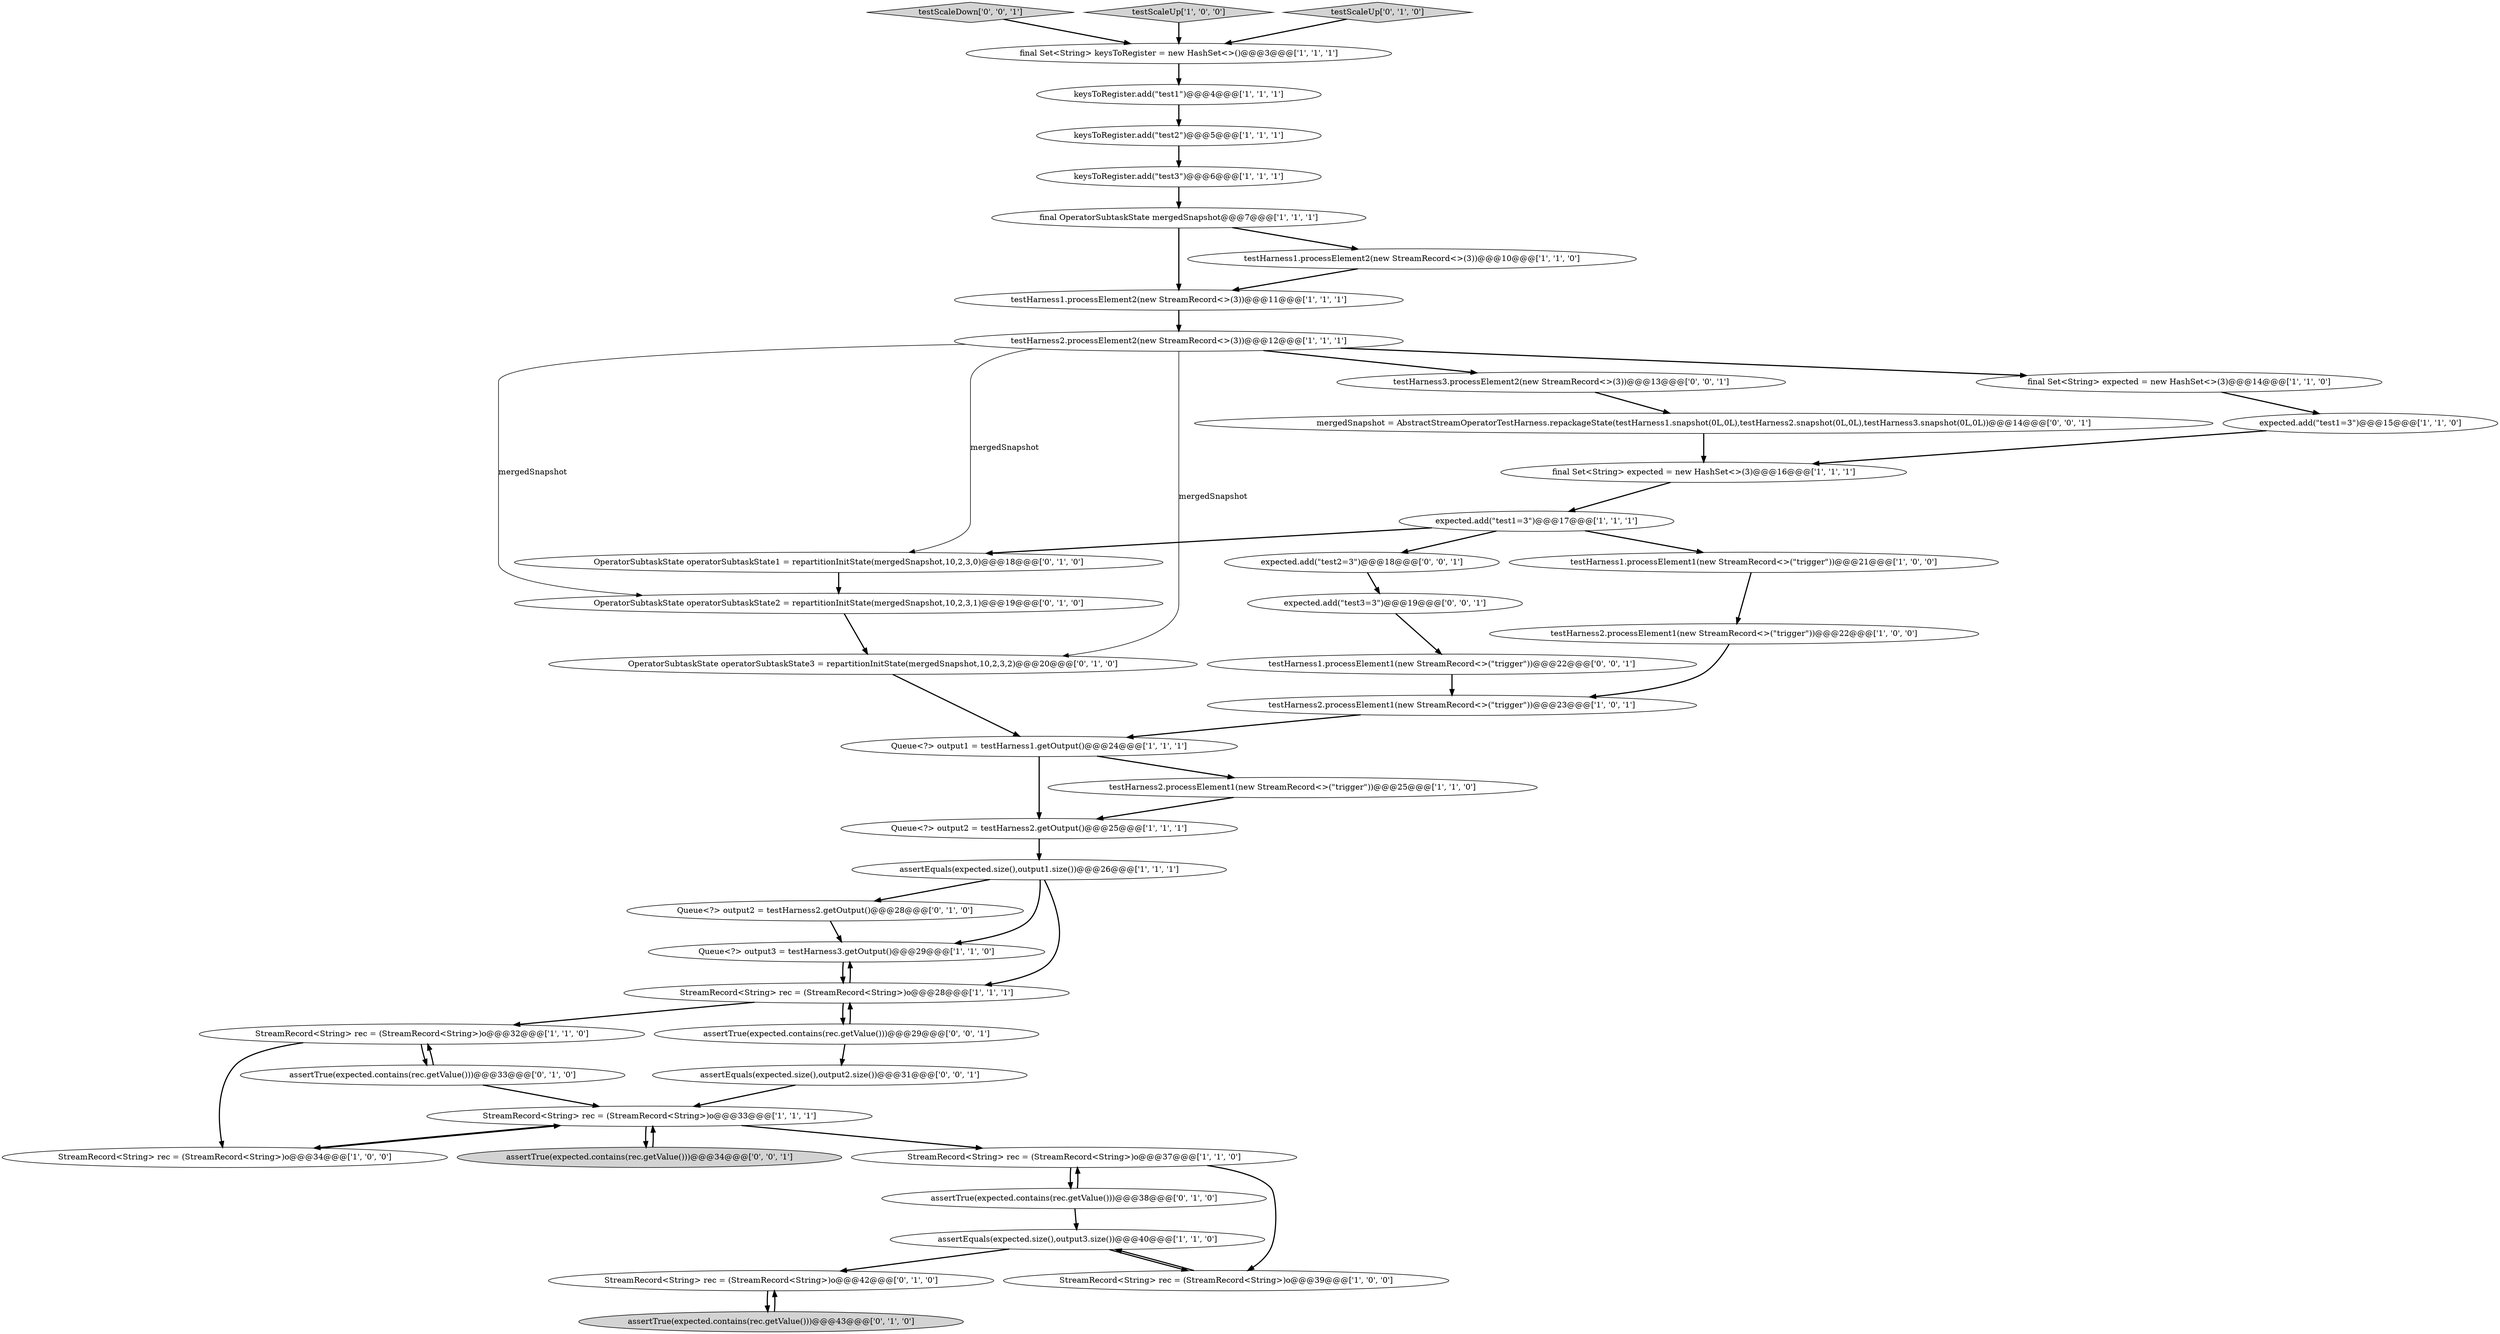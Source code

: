 digraph {
18 [style = filled, label = "testHarness1.processElement1(new StreamRecord<>(\"trigger\"))@@@21@@@['1', '0', '0']", fillcolor = white, shape = ellipse image = "AAA0AAABBB1BBB"];
6 [style = filled, label = "Queue<?> output3 = testHarness3.getOutput()@@@29@@@['1', '1', '0']", fillcolor = white, shape = ellipse image = "AAA0AAABBB1BBB"];
37 [style = filled, label = "testScaleDown['0', '0', '1']", fillcolor = lightgray, shape = diamond image = "AAA0AAABBB3BBB"];
32 [style = filled, label = "OperatorSubtaskState operatorSubtaskState3 = repartitionInitState(mergedSnapshot,10,2,3,2)@@@20@@@['0', '1', '0']", fillcolor = white, shape = ellipse image = "AAA0AAABBB2BBB"];
12 [style = filled, label = "keysToRegister.add(\"test1\")@@@4@@@['1', '1', '1']", fillcolor = white, shape = ellipse image = "AAA0AAABBB1BBB"];
7 [style = filled, label = "assertEquals(expected.size(),output3.size())@@@40@@@['1', '1', '0']", fillcolor = white, shape = ellipse image = "AAA0AAABBB1BBB"];
24 [style = filled, label = "Queue<?> output1 = testHarness1.getOutput()@@@24@@@['1', '1', '1']", fillcolor = white, shape = ellipse image = "AAA0AAABBB1BBB"];
35 [style = filled, label = "assertTrue(expected.contains(rec.getValue()))@@@38@@@['0', '1', '0']", fillcolor = white, shape = ellipse image = "AAA0AAABBB2BBB"];
5 [style = filled, label = "testHarness2.processElement1(new StreamRecord<>(\"trigger\"))@@@22@@@['1', '0', '0']", fillcolor = white, shape = ellipse image = "AAA0AAABBB1BBB"];
27 [style = filled, label = "StreamRecord<String> rec = (StreamRecord<String>)o@@@32@@@['1', '1', '0']", fillcolor = white, shape = ellipse image = "AAA0AAABBB1BBB"];
28 [style = filled, label = "OperatorSubtaskState operatorSubtaskState2 = repartitionInitState(mergedSnapshot,10,2,3,1)@@@19@@@['0', '1', '0']", fillcolor = white, shape = ellipse image = "AAA0AAABBB2BBB"];
39 [style = filled, label = "mergedSnapshot = AbstractStreamOperatorTestHarness.repackageState(testHarness1.snapshot(0L,0L),testHarness2.snapshot(0L,0L),testHarness3.snapshot(0L,0L))@@@14@@@['0', '0', '1']", fillcolor = white, shape = ellipse image = "AAA0AAABBB3BBB"];
44 [style = filled, label = "assertTrue(expected.contains(rec.getValue()))@@@34@@@['0', '0', '1']", fillcolor = lightgray, shape = ellipse image = "AAA0AAABBB3BBB"];
31 [style = filled, label = "assertTrue(expected.contains(rec.getValue()))@@@43@@@['0', '1', '0']", fillcolor = lightgray, shape = ellipse image = "AAA0AAABBB2BBB"];
15 [style = filled, label = "StreamRecord<String> rec = (StreamRecord<String>)o@@@34@@@['1', '0', '0']", fillcolor = white, shape = ellipse image = "AAA0AAABBB1BBB"];
30 [style = filled, label = "StreamRecord<String> rec = (StreamRecord<String>)o@@@42@@@['0', '1', '0']", fillcolor = white, shape = ellipse image = "AAA0AAABBB2BBB"];
29 [style = filled, label = "Queue<?> output2 = testHarness2.getOutput()@@@28@@@['0', '1', '0']", fillcolor = white, shape = ellipse image = "AAA0AAABBB2BBB"];
8 [style = filled, label = "StreamRecord<String> rec = (StreamRecord<String>)o@@@33@@@['1', '1', '1']", fillcolor = white, shape = ellipse image = "AAA0AAABBB1BBB"];
19 [style = filled, label = "final OperatorSubtaskState mergedSnapshot@@@7@@@['1', '1', '1']", fillcolor = white, shape = ellipse image = "AAA0AAABBB1BBB"];
22 [style = filled, label = "StreamRecord<String> rec = (StreamRecord<String>)o@@@39@@@['1', '0', '0']", fillcolor = white, shape = ellipse image = "AAA0AAABBB1BBB"];
20 [style = filled, label = "testHarness1.processElement2(new StreamRecord<>(3))@@@11@@@['1', '1', '1']", fillcolor = white, shape = ellipse image = "AAA0AAABBB1BBB"];
0 [style = filled, label = "StreamRecord<String> rec = (StreamRecord<String>)o@@@28@@@['1', '1', '1']", fillcolor = white, shape = ellipse image = "AAA0AAABBB1BBB"];
2 [style = filled, label = "assertEquals(expected.size(),output1.size())@@@26@@@['1', '1', '1']", fillcolor = white, shape = ellipse image = "AAA0AAABBB1BBB"];
14 [style = filled, label = "testHarness1.processElement2(new StreamRecord<>(3))@@@10@@@['1', '1', '0']", fillcolor = white, shape = ellipse image = "AAA0AAABBB1BBB"];
16 [style = filled, label = "StreamRecord<String> rec = (StreamRecord<String>)o@@@37@@@['1', '1', '0']", fillcolor = white, shape = ellipse image = "AAA0AAABBB1BBB"];
43 [style = filled, label = "testHarness1.processElement1(new StreamRecord<>(\"trigger\"))@@@22@@@['0', '0', '1']", fillcolor = white, shape = ellipse image = "AAA0AAABBB3BBB"];
9 [style = filled, label = "testHarness2.processElement2(new StreamRecord<>(3))@@@12@@@['1', '1', '1']", fillcolor = white, shape = ellipse image = "AAA0AAABBB1BBB"];
1 [style = filled, label = "final Set<String> expected = new HashSet<>(3)@@@14@@@['1', '1', '0']", fillcolor = white, shape = ellipse image = "AAA0AAABBB1BBB"];
11 [style = filled, label = "expected.add(\"test1=3\")@@@15@@@['1', '1', '0']", fillcolor = white, shape = ellipse image = "AAA0AAABBB1BBB"];
21 [style = filled, label = "Queue<?> output2 = testHarness2.getOutput()@@@25@@@['1', '1', '1']", fillcolor = white, shape = ellipse image = "AAA0AAABBB1BBB"];
40 [style = filled, label = "testHarness3.processElement2(new StreamRecord<>(3))@@@13@@@['0', '0', '1']", fillcolor = white, shape = ellipse image = "AAA0AAABBB3BBB"];
3 [style = filled, label = "testScaleUp['1', '0', '0']", fillcolor = lightgray, shape = diamond image = "AAA0AAABBB1BBB"];
10 [style = filled, label = "testHarness2.processElement1(new StreamRecord<>(\"trigger\"))@@@25@@@['1', '1', '0']", fillcolor = white, shape = ellipse image = "AAA0AAABBB1BBB"];
25 [style = filled, label = "keysToRegister.add(\"test2\")@@@5@@@['1', '1', '1']", fillcolor = white, shape = ellipse image = "AAA0AAABBB1BBB"];
4 [style = filled, label = "testHarness2.processElement1(new StreamRecord<>(\"trigger\"))@@@23@@@['1', '0', '1']", fillcolor = white, shape = ellipse image = "AAA0AAABBB1BBB"];
41 [style = filled, label = "expected.add(\"test2=3\")@@@18@@@['0', '0', '1']", fillcolor = white, shape = ellipse image = "AAA0AAABBB3BBB"];
26 [style = filled, label = "expected.add(\"test1=3\")@@@17@@@['1', '1', '1']", fillcolor = white, shape = ellipse image = "AAA0AAABBB1BBB"];
45 [style = filled, label = "assertTrue(expected.contains(rec.getValue()))@@@29@@@['0', '0', '1']", fillcolor = white, shape = ellipse image = "AAA0AAABBB3BBB"];
33 [style = filled, label = "OperatorSubtaskState operatorSubtaskState1 = repartitionInitState(mergedSnapshot,10,2,3,0)@@@18@@@['0', '1', '0']", fillcolor = white, shape = ellipse image = "AAA0AAABBB2BBB"];
34 [style = filled, label = "assertTrue(expected.contains(rec.getValue()))@@@33@@@['0', '1', '0']", fillcolor = white, shape = ellipse image = "AAA0AAABBB2BBB"];
17 [style = filled, label = "final Set<String> expected = new HashSet<>(3)@@@16@@@['1', '1', '1']", fillcolor = white, shape = ellipse image = "AAA0AAABBB1BBB"];
13 [style = filled, label = "keysToRegister.add(\"test3\")@@@6@@@['1', '1', '1']", fillcolor = white, shape = ellipse image = "AAA0AAABBB1BBB"];
38 [style = filled, label = "assertEquals(expected.size(),output2.size())@@@31@@@['0', '0', '1']", fillcolor = white, shape = ellipse image = "AAA0AAABBB3BBB"];
42 [style = filled, label = "expected.add(\"test3=3\")@@@19@@@['0', '0', '1']", fillcolor = white, shape = ellipse image = "AAA0AAABBB3BBB"];
23 [style = filled, label = "final Set<String> keysToRegister = new HashSet<>()@@@3@@@['1', '1', '1']", fillcolor = white, shape = ellipse image = "AAA0AAABBB1BBB"];
36 [style = filled, label = "testScaleUp['0', '1', '0']", fillcolor = lightgray, shape = diamond image = "AAA0AAABBB2BBB"];
0->6 [style = bold, label=""];
8->16 [style = bold, label=""];
24->21 [style = bold, label=""];
12->25 [style = bold, label=""];
45->38 [style = bold, label=""];
39->17 [style = bold, label=""];
43->4 [style = bold, label=""];
17->26 [style = bold, label=""];
26->18 [style = bold, label=""];
10->21 [style = bold, label=""];
13->19 [style = bold, label=""];
38->8 [style = bold, label=""];
9->28 [style = solid, label="mergedSnapshot"];
19->20 [style = bold, label=""];
6->0 [style = bold, label=""];
28->32 [style = bold, label=""];
18->5 [style = bold, label=""];
9->40 [style = bold, label=""];
42->43 [style = bold, label=""];
0->45 [style = bold, label=""];
26->33 [style = bold, label=""];
27->15 [style = bold, label=""];
16->22 [style = bold, label=""];
7->22 [style = bold, label=""];
11->17 [style = bold, label=""];
45->0 [style = bold, label=""];
24->10 [style = bold, label=""];
35->16 [style = bold, label=""];
35->7 [style = bold, label=""];
9->33 [style = solid, label="mergedSnapshot"];
33->28 [style = bold, label=""];
5->4 [style = bold, label=""];
36->23 [style = bold, label=""];
21->2 [style = bold, label=""];
1->11 [style = bold, label=""];
30->31 [style = bold, label=""];
9->32 [style = solid, label="mergedSnapshot"];
3->23 [style = bold, label=""];
4->24 [style = bold, label=""];
0->27 [style = bold, label=""];
29->6 [style = bold, label=""];
2->29 [style = bold, label=""];
23->12 [style = bold, label=""];
22->7 [style = bold, label=""];
25->13 [style = bold, label=""];
41->42 [style = bold, label=""];
8->15 [style = bold, label=""];
8->44 [style = bold, label=""];
44->8 [style = bold, label=""];
2->6 [style = bold, label=""];
2->0 [style = bold, label=""];
34->8 [style = bold, label=""];
19->14 [style = bold, label=""];
20->9 [style = bold, label=""];
31->30 [style = bold, label=""];
27->34 [style = bold, label=""];
40->39 [style = bold, label=""];
26->41 [style = bold, label=""];
37->23 [style = bold, label=""];
16->35 [style = bold, label=""];
15->8 [style = bold, label=""];
9->1 [style = bold, label=""];
14->20 [style = bold, label=""];
7->30 [style = bold, label=""];
32->24 [style = bold, label=""];
34->27 [style = bold, label=""];
}
